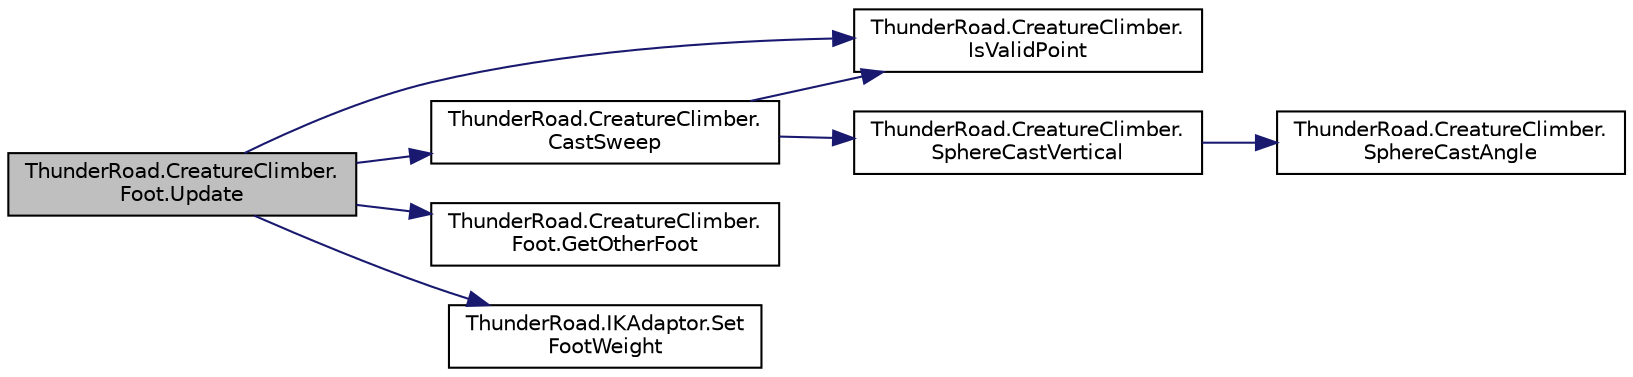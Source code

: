 digraph "ThunderRoad.CreatureClimber.Foot.Update"
{
 // LATEX_PDF_SIZE
  edge [fontname="Helvetica",fontsize="10",labelfontname="Helvetica",labelfontsize="10"];
  node [fontname="Helvetica",fontsize="10",shape=record];
  rankdir="LR";
  Node1 [label="ThunderRoad.CreatureClimber.\lFoot.Update",height=0.2,width=0.4,color="black", fillcolor="grey75", style="filled", fontcolor="black",tooltip="Updates this instance."];
  Node1 -> Node2 [color="midnightblue",fontsize="10",style="solid",fontname="Helvetica"];
  Node2 [label="ThunderRoad.CreatureClimber.\lCastSweep",height=0.2,width=0.4,color="black", fillcolor="white", style="filled",URL="$class_thunder_road_1_1_creature_climber.html#abc90dcfd8528f3eff910812d3a99ca1d",tooltip="Casts the sweep."];
  Node2 -> Node3 [color="midnightblue",fontsize="10",style="solid",fontname="Helvetica"];
  Node3 [label="ThunderRoad.CreatureClimber.\lIsValidPoint",height=0.2,width=0.4,color="black", fillcolor="white", style="filled",URL="$class_thunder_road_1_1_creature_climber.html#a15e8337de50acad851a96bef2c59a683",tooltip="Determines whether [is valid point] [the specified point]."];
  Node2 -> Node4 [color="midnightblue",fontsize="10",style="solid",fontname="Helvetica"];
  Node4 [label="ThunderRoad.CreatureClimber.\lSphereCastVertical",height=0.2,width=0.4,color="black", fillcolor="white", style="filled",URL="$class_thunder_road_1_1_creature_climber.html#aecfbe6bd0abcdcce62a06080ce292d0b",tooltip="Spheres the cast vertical."];
  Node4 -> Node5 [color="midnightblue",fontsize="10",style="solid",fontname="Helvetica"];
  Node5 [label="ThunderRoad.CreatureClimber.\lSphereCastAngle",height=0.2,width=0.4,color="black", fillcolor="white", style="filled",URL="$class_thunder_road_1_1_creature_climber.html#a36375f262c3ad1853b91a3e425986129",tooltip="Spheres the cast angle."];
  Node1 -> Node6 [color="midnightblue",fontsize="10",style="solid",fontname="Helvetica"];
  Node6 [label="ThunderRoad.CreatureClimber.\lFoot.GetOtherFoot",height=0.2,width=0.4,color="black", fillcolor="white", style="filled",URL="$class_thunder_road_1_1_creature_climber_1_1_foot.html#a63cbec33f638c0316675396be779da4c",tooltip="Gets the other foot."];
  Node1 -> Node3 [color="midnightblue",fontsize="10",style="solid",fontname="Helvetica"];
  Node1 -> Node7 [color="midnightblue",fontsize="10",style="solid",fontname="Helvetica"];
  Node7 [label="ThunderRoad.IKAdaptor.Set\lFootWeight",height=0.2,width=0.4,color="black", fillcolor="white", style="filled",URL="$class_thunder_road_1_1_i_k_adaptor.html#ada4d229bcaf0dd448d716a45fdf3e153",tooltip="Sets the foot weight."];
}
